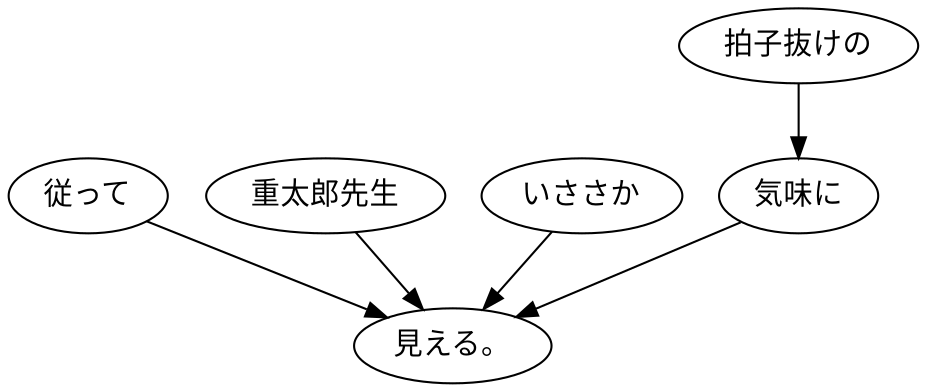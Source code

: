 digraph graph4381 {
	node0 [label="従って"];
	node1 [label="重太郎先生"];
	node2 [label="いささか"];
	node3 [label="拍子抜けの"];
	node4 [label="気味に"];
	node5 [label="見える。"];
	node0 -> node5;
	node1 -> node5;
	node2 -> node5;
	node3 -> node4;
	node4 -> node5;
}
